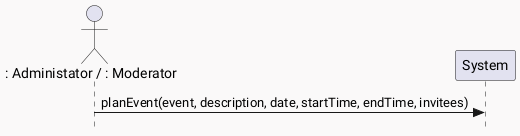 @startuml Plan event
skinparam style strictuml
skinparam backgroundColor #FAF9F9
skinparam DefaultFontName Roboto

actor ": Administator / : Moderator" as actor
participant System as system

actor -> system: planEvent(event, description, date, startTime, endTime, invitees)
@enduml
